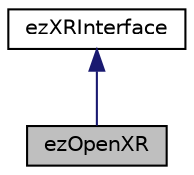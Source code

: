 digraph "ezOpenXR"
{
 // LATEX_PDF_SIZE
  edge [fontname="Helvetica",fontsize="10",labelfontname="Helvetica",labelfontsize="10"];
  node [fontname="Helvetica",fontsize="10",shape=record];
  Node1 [label="ezOpenXR",height=0.2,width=0.4,color="black", fillcolor="grey75", style="filled", fontcolor="black",tooltip=" "];
  Node2 -> Node1 [dir="back",color="midnightblue",fontsize="10",style="solid",fontname="Helvetica"];
  Node2 [label="ezXRInterface",height=0.2,width=0.4,color="black", fillcolor="white", style="filled",URL="$d0/d10/classez_x_r_interface.htm",tooltip="XR singleton interface. Needs to be initialized to be used for VR or AR purposes."];
}
